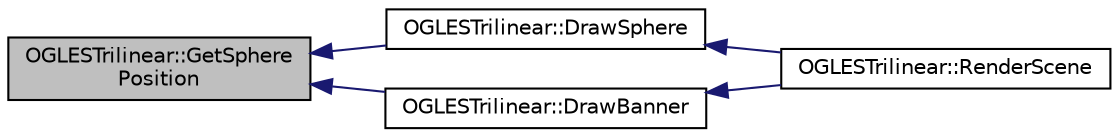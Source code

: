 digraph "OGLESTrilinear::GetSpherePosition"
{
  edge [fontname="Helvetica",fontsize="10",labelfontname="Helvetica",labelfontsize="10"];
  node [fontname="Helvetica",fontsize="10",shape=record];
  rankdir="LR";
  Node1 [label="OGLESTrilinear::GetSphere\lPosition",height=0.2,width=0.4,color="black", fillcolor="grey75", style="filled", fontcolor="black"];
  Node1 -> Node2 [dir="back",color="midnightblue",fontsize="10",style="solid"];
  Node2 [label="OGLESTrilinear::DrawSphere",height=0.2,width=0.4,color="black", fillcolor="white", style="filled",URL="$class_o_g_l_e_s_trilinear.html#a83e07a6af2eb7f1c388827db5239845f"];
  Node2 -> Node3 [dir="back",color="midnightblue",fontsize="10",style="solid"];
  Node3 [label="OGLESTrilinear::RenderScene",height=0.2,width=0.4,color="black", fillcolor="white", style="filled",URL="$class_o_g_l_e_s_trilinear.html#a9bcd2d9d44515a311904fe4dd1342653"];
  Node1 -> Node4 [dir="back",color="midnightblue",fontsize="10",style="solid"];
  Node4 [label="OGLESTrilinear::DrawBanner",height=0.2,width=0.4,color="black", fillcolor="white", style="filled",URL="$class_o_g_l_e_s_trilinear.html#ac52f766d31684290496f0b43fb455093"];
  Node4 -> Node3 [dir="back",color="midnightblue",fontsize="10",style="solid"];
}
